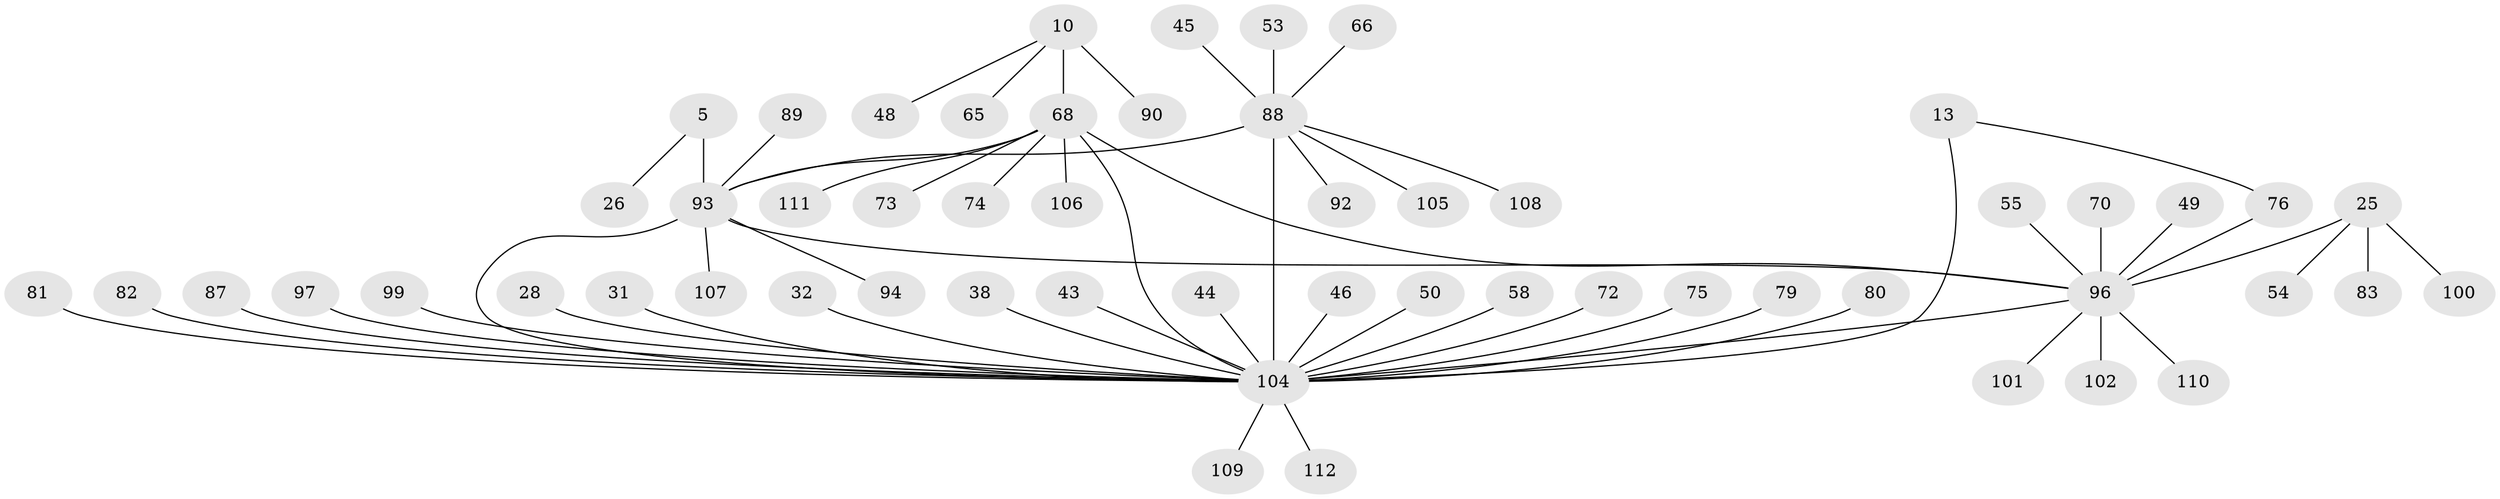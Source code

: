 // original degree distribution, {9: 0.05357142857142857, 4: 0.03571428571428571, 8: 0.05357142857142857, 6: 0.017857142857142856, 5: 0.03571428571428571, 7: 0.017857142857142856, 12: 0.017857142857142856, 10: 0.008928571428571428, 1: 0.5625, 2: 0.15178571428571427, 3: 0.044642857142857144}
// Generated by graph-tools (version 1.1) at 2025/55/03/09/25 04:55:46]
// undirected, 56 vertices, 60 edges
graph export_dot {
graph [start="1"]
  node [color=gray90,style=filled];
  5 [super="+2"];
  10 [super="+6"];
  13 [super="+12"];
  25 [super="+22"];
  26;
  28;
  31;
  32;
  38;
  43;
  44;
  45;
  46;
  48 [super="+27"];
  49;
  50;
  53;
  54;
  55;
  58 [super="+33"];
  65 [super="+34"];
  66;
  68 [super="+9+29+37+60"];
  70;
  72;
  73;
  74;
  75;
  76 [super="+47"];
  79;
  80 [super="+30"];
  81;
  82 [super="+39"];
  83;
  87;
  88 [super="+84"];
  89;
  90;
  92;
  93 [super="+4+52+61+67"];
  94 [super="+63"];
  96 [super="+24"];
  97;
  99 [super="+69+86"];
  100;
  101 [super="+91"];
  102 [super="+41"];
  104 [super="+64+71+103+62"];
  105;
  106;
  107 [super="+85"];
  108;
  109;
  110 [super="+57"];
  111;
  112;
  5 -- 26;
  5 -- 93 [weight=6];
  10 -- 90;
  10 -- 48;
  10 -- 65;
  10 -- 68 [weight=6];
  13 -- 76;
  13 -- 104 [weight=6];
  25 -- 54;
  25 -- 83;
  25 -- 100;
  25 -- 96 [weight=6];
  28 -- 104;
  31 -- 104;
  32 -- 104;
  38 -- 104;
  43 -- 104;
  44 -- 104;
  45 -- 88;
  46 -- 104;
  49 -- 96;
  50 -- 104;
  53 -- 88;
  55 -- 96;
  58 -- 104;
  66 -- 88;
  68 -- 104 [weight=2];
  68 -- 73;
  68 -- 74;
  68 -- 106;
  68 -- 111;
  68 -- 93;
  68 -- 96;
  70 -- 96;
  72 -- 104;
  75 -- 104;
  76 -- 96;
  79 -- 104;
  80 -- 104;
  81 -- 104;
  82 -- 104;
  87 -- 104;
  88 -- 104 [weight=9];
  88 -- 105;
  88 -- 108;
  88 -- 92;
  88 -- 93;
  89 -- 93;
  93 -- 104 [weight=2];
  93 -- 107;
  93 -- 94;
  93 -- 96;
  96 -- 101;
  96 -- 102;
  96 -- 104 [weight=5];
  96 -- 110;
  97 -- 104;
  99 -- 104;
  104 -- 109;
  104 -- 112;
}
